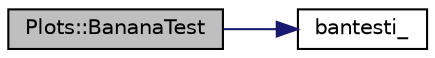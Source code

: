 digraph "Plots::BananaTest"
{
  edge [fontname="Helvetica",fontsize="10",labelfontname="Helvetica",labelfontsize="10"];
  node [fontname="Helvetica",fontsize="10",shape=record];
  rankdir="LR";
  Node1 [label="Plots::BananaTest",height=0.2,width=0.4,color="black", fillcolor="grey75", style="filled", fontcolor="black"];
  Node1 -> Node2 [color="midnightblue",fontsize="10",style="solid",fontname="Helvetica"];
  Node2 [label="bantesti_",height=0.2,width=0.4,color="black", fillcolor="white", style="filled",URL="$da/d57/_scanor_8hpp.html#a16d225107d7cfd124f3d73b3d0039c2a",tooltip="Do banana gating using ban files args are the Banana number in the ban file the x-value to test..."];
}
